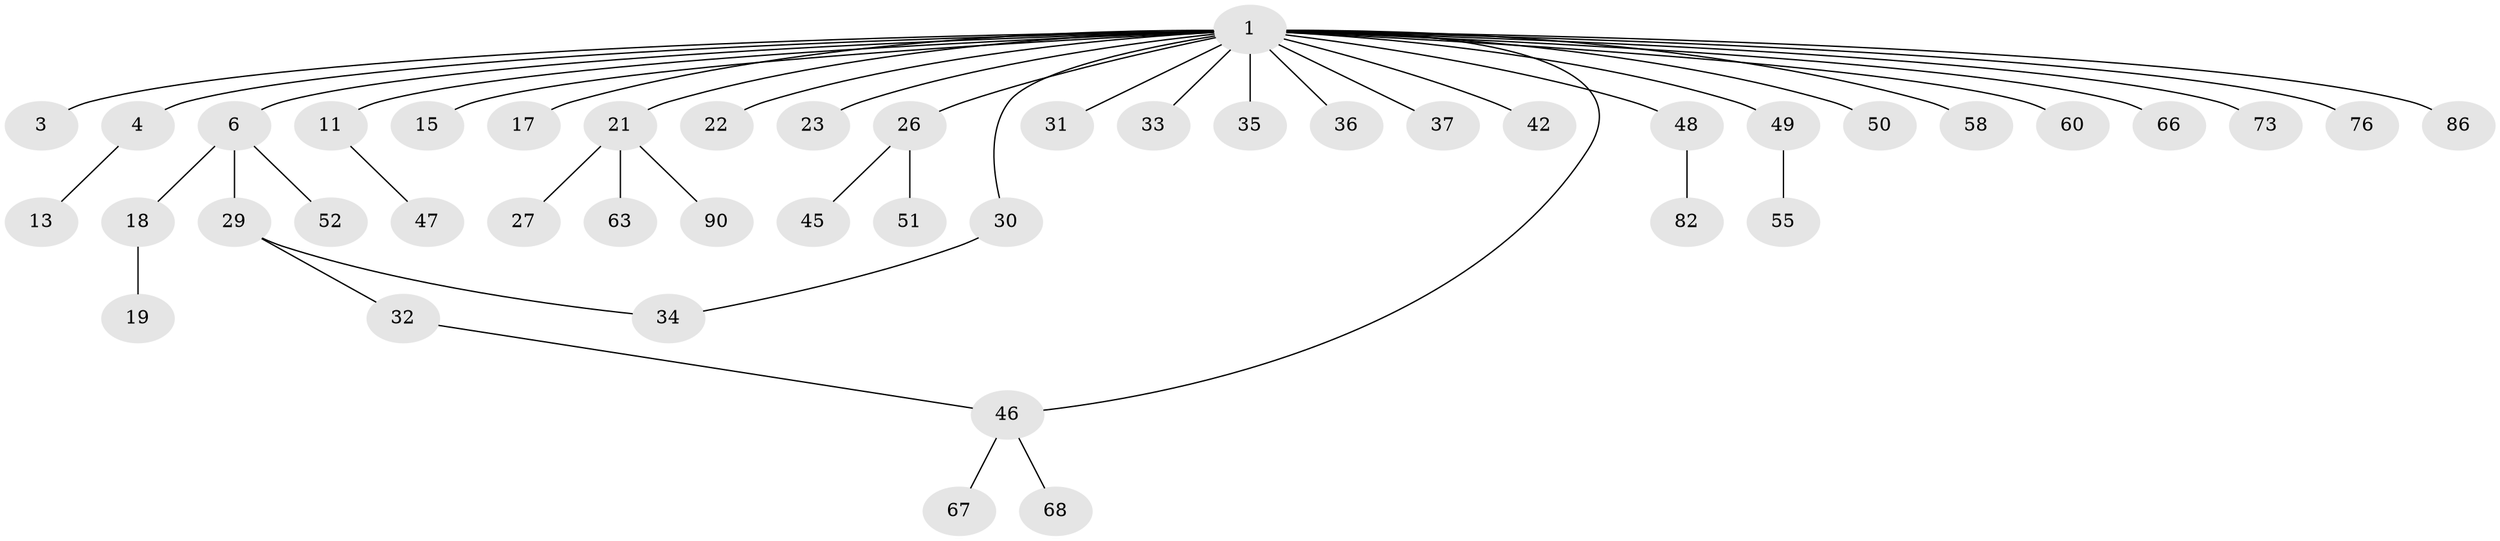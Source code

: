 // original degree distribution, {14: 0.011111111111111112, 2: 0.14444444444444443, 1: 0.6666666666666666, 21: 0.011111111111111112, 3: 0.06666666666666667, 6: 0.03333333333333333, 5: 0.011111111111111112, 4: 0.05555555555555555}
// Generated by graph-tools (version 1.1) at 2025/14/03/09/25 04:14:31]
// undirected, 45 vertices, 46 edges
graph export_dot {
graph [start="1"]
  node [color=gray90,style=filled];
  1 [super="+2+38+10+7+5"];
  3;
  4;
  6 [super="+28"];
  11 [super="+71+69+41+24"];
  13;
  15;
  17;
  18 [super="+54"];
  19;
  21;
  22;
  23;
  26 [super="+56+39"];
  27;
  29 [super="+43"];
  30 [super="+78"];
  31;
  32;
  33;
  34;
  35;
  36 [super="+89"];
  37 [super="+72"];
  42 [super="+74"];
  45;
  46;
  47;
  48;
  49;
  50;
  51;
  52;
  55 [super="+70"];
  58;
  60;
  63;
  66;
  67;
  68;
  73;
  76;
  82;
  86;
  90;
  1 -- 3;
  1 -- 4;
  1 -- 6;
  1 -- 21;
  1 -- 48;
  1 -- 58;
  1 -- 60;
  1 -- 76;
  1 -- 86;
  1 -- 66;
  1 -- 22;
  1 -- 73;
  1 -- 11;
  1 -- 15;
  1 -- 17;
  1 -- 23;
  1 -- 26;
  1 -- 30;
  1 -- 31;
  1 -- 33;
  1 -- 35;
  1 -- 36;
  1 -- 37;
  1 -- 42;
  1 -- 46;
  1 -- 49;
  1 -- 50;
  4 -- 13;
  6 -- 18;
  6 -- 52;
  6 -- 29;
  11 -- 47;
  18 -- 19;
  21 -- 27;
  21 -- 63;
  21 -- 90;
  26 -- 51;
  26 -- 45;
  29 -- 32;
  29 -- 34;
  30 -- 34;
  32 -- 46;
  46 -- 67;
  46 -- 68;
  48 -- 82;
  49 -- 55;
}
